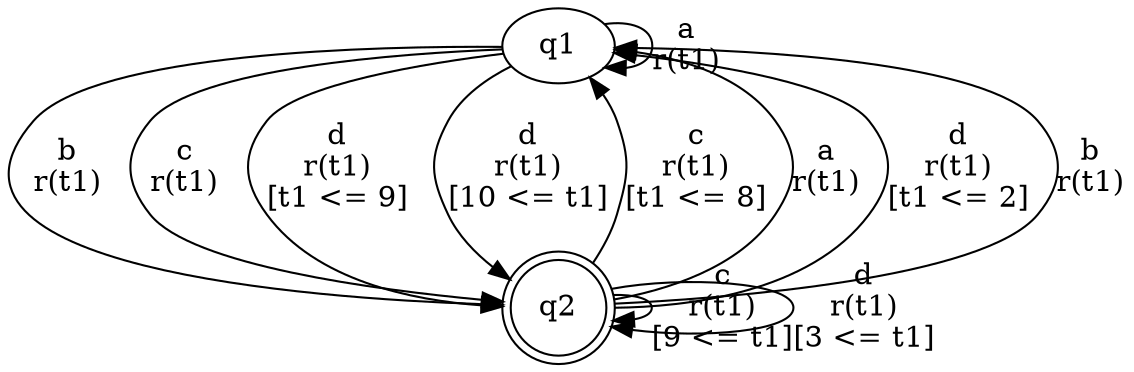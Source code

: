 digraph "tests_1/test15/solution201/solution" {
	q1[label=q1]
	q2[label=q2 shape=doublecircle]
	q1 -> q1[label="a\nr(t1)\n"]
	q1 -> q2[label="b\nr(t1)\n"]
	q2 -> q2[label="c\nr(t1)\n[9 <= t1]"]
	q2 -> q1[label="c\nr(t1)\n[t1 <= 8]"]
	q2 -> q1[label="a\nr(t1)\n"]
	q2 -> q1[label="d\nr(t1)\n[t1 <= 2]"]
	q2 -> q2[label="d\nr(t1)\n[3 <= t1]"]
	q2 -> q1[label="b\nr(t1)\n"]
	q1 -> q2[label="c\nr(t1)\n"]
	q1 -> q2[label="d\nr(t1)\n[t1 <= 9]"]
	q1 -> q2[label="d\nr(t1)\n[10 <= t1]"]
}

